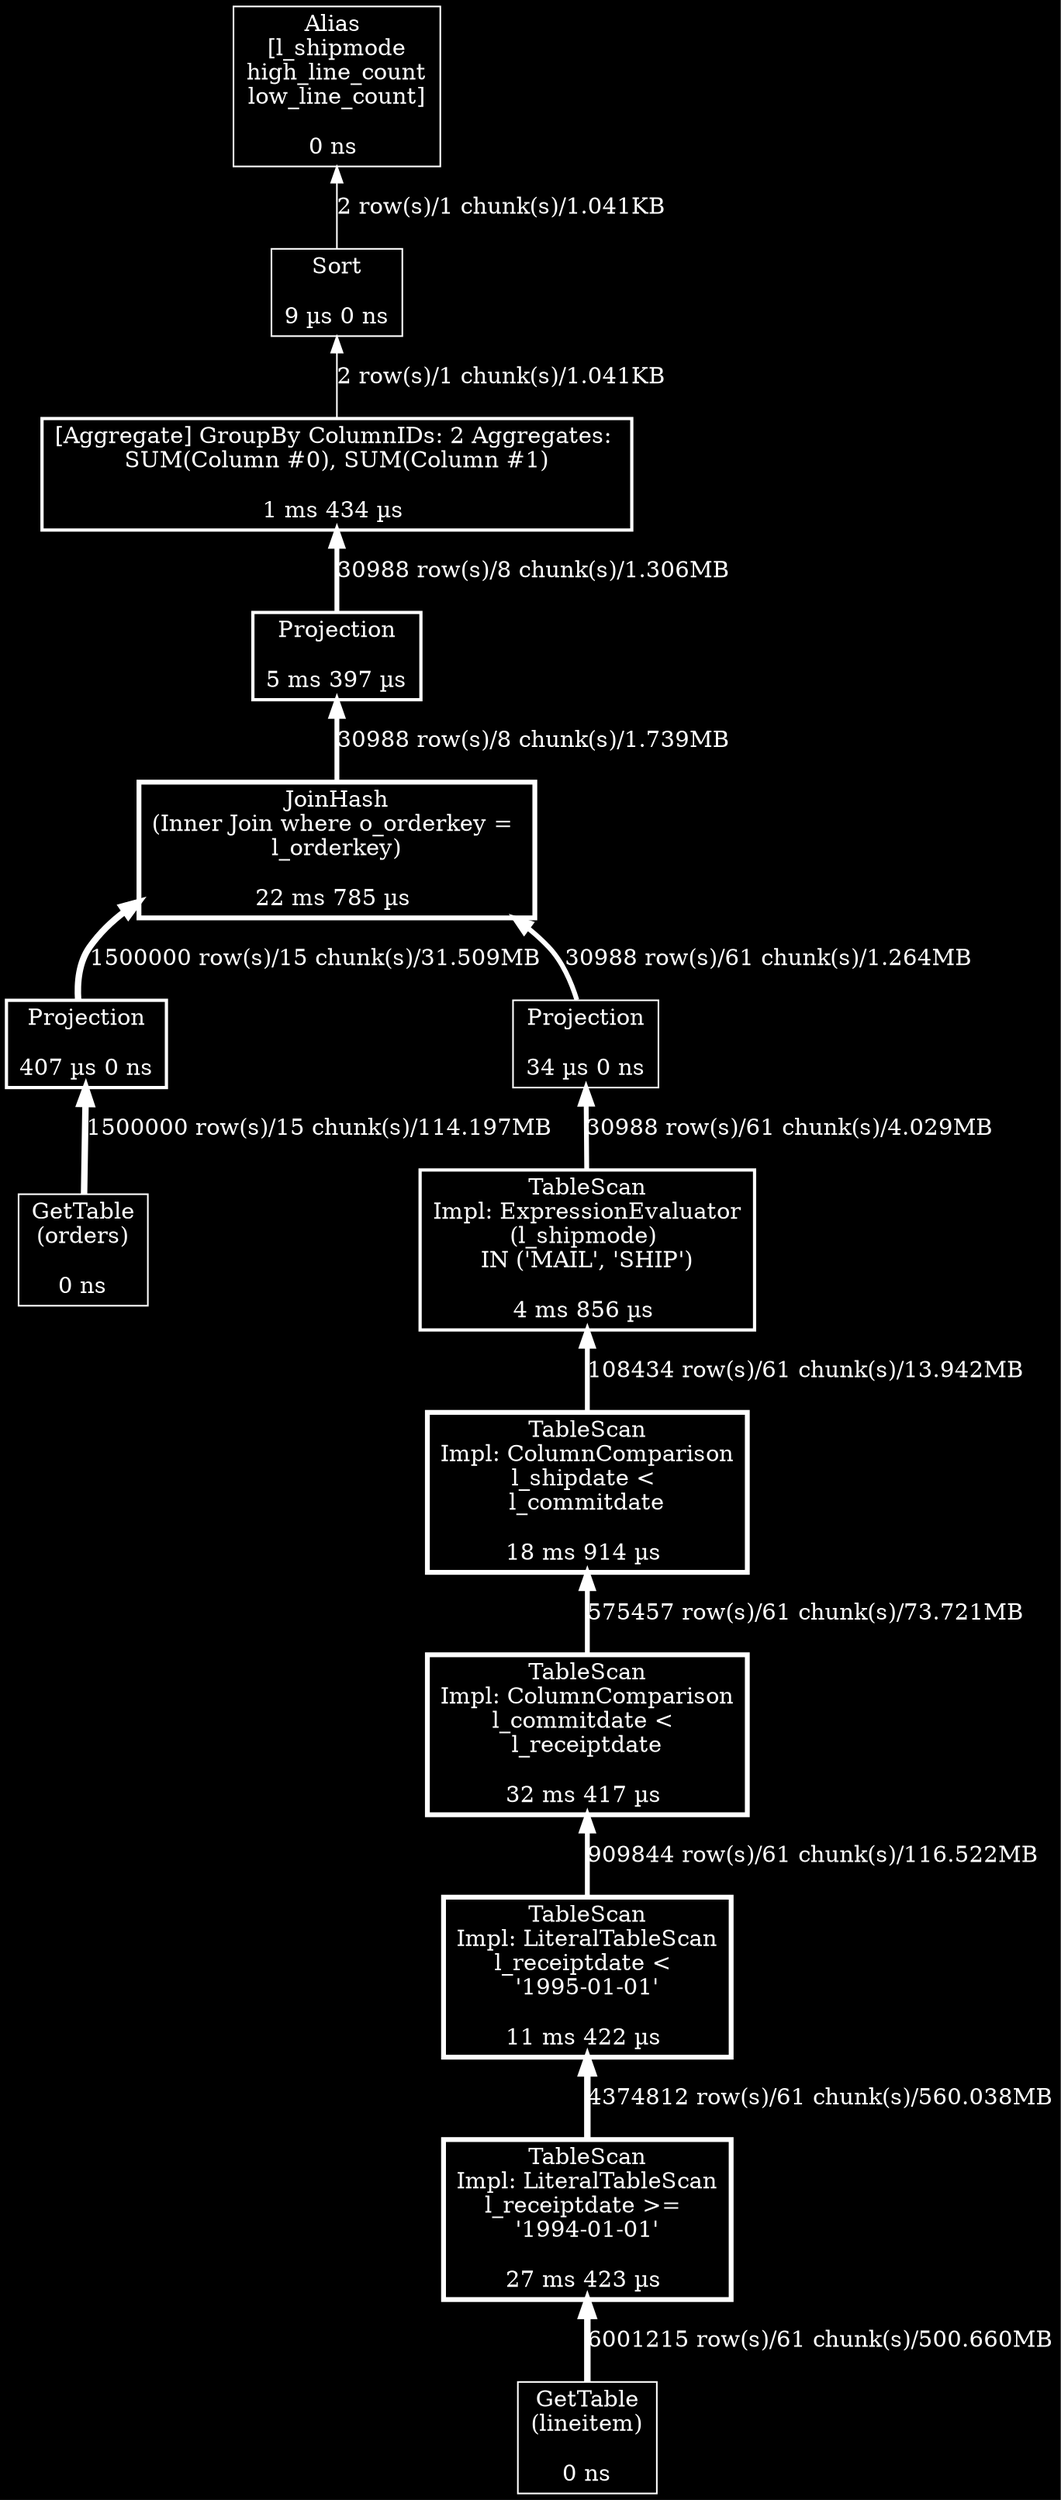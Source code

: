 digraph G {
bgcolor=black;
rankdir=BT;
ratio=compress;
94378080649472 [color=white, fontcolor=white, label="Alias \n[l_shipmode
high_line_count
low_line_count]

0 ns ", penwidth=1, shape=rectangle];
94378862449392 [color=white, fontcolor=white, label="Sort

9 µs 0 ns", penwidth=1, shape=rectangle];
94378914561728 [color=white, fontcolor=white, label="[Aggregate] GroupBy ColumnIDs: 2 Aggregates: \nSUM(Column #0), SUM(Column #1)

1 ms 434 µs ", penwidth=2, shape=rectangle];
94378862272928 [color=white, fontcolor=white, label="Projection

5 ms 397 µs", penwidth=2, shape=rectangle];
94378862495920 [color=white, fontcolor=white, label="JoinHash
(Inner Join where o_orderkey = \nl_orderkey)

22 ms 785 µs ", penwidth=3, shape=rectangle];
94378094452720 [color=white, fontcolor=white, label="Projection

407 µs 0 ns", penwidth=2, shape=rectangle];
94378010629008 [color=white, fontcolor=white, label="GetTable
(orders)

0 ns", penwidth=1, shape=rectangle];
94378093312816 [color=white, fontcolor=white, label="Projection

34 µs 0 ns", penwidth=1, shape=rectangle];
94378063869840 [color=white, fontcolor=white, label="TableScan
Impl: ExpressionEvaluator
(l_shipmode) \nIN ('MAIL', 'SHIP')

4 ms 856 µs ", penwidth=2, shape=rectangle];
94378011417136 [color=white, fontcolor=white, label="TableScan
Impl: ColumnComparison
l_shipdate < \nl_commitdate

18 ms 914 µs ", penwidth=3, shape=rectangle];
94378058835824 [color=white, fontcolor=white, label="TableScan
Impl: ColumnComparison
l_commitdate < \nl_receiptdate

32 ms 417 µs ", penwidth=3, shape=rectangle];
94378072921008 [color=white, fontcolor=white, label="TableScan
Impl: LiteralTableScan
l_receiptdate < \n'1995-01-01'

11 ms 422 µs ", penwidth=3, shape=rectangle];
94378857958464 [color=white, fontcolor=white, label="TableScan
Impl: LiteralTableScan
l_receiptdate >= \n'1994-01-01'

27 ms 423 µs ", penwidth=3, shape=rectangle];
94377997160624 [color=white, fontcolor=white, label="GetTable
(lineitem)

0 ns", penwidth=1, shape=rectangle];
94378862449392->94378080649472  [color=white, dir=forward, fontcolor=white, label="2 row(s)/1 chunk(s)/1.041KB", penwidth=1, style=solid];
94378914561728->94378862449392  [color=white, dir=forward, fontcolor=white, label="2 row(s)/1 chunk(s)/1.041KB", penwidth=1, style=solid];
94378862272928->94378914561728  [color=white, dir=forward, fontcolor=white, label="30988 row(s)/8 chunk(s)/1.306MB", penwidth=3, style=solid];
94378862495920->94378862272928  [color=white, dir=forward, fontcolor=white, label="30988 row(s)/8 chunk(s)/1.739MB", penwidth=3, style=solid];
94378094452720->94378862495920  [color=white, dir=forward, fontcolor=white, label="1500000 row(s)/15 chunk(s)/31.509MB", penwidth=4, style=solid];
94378010629008->94378094452720  [color=white, dir=forward, fontcolor=white, label="1500000 row(s)/15 chunk(s)/114.197MB", penwidth=4, style=solid];
94378093312816->94378862495920  [color=white, dir=forward, fontcolor=white, label="30988 row(s)/61 chunk(s)/1.264MB", penwidth=3, style=solid];
94378063869840->94378093312816  [color=white, dir=forward, fontcolor=white, label="30988 row(s)/61 chunk(s)/4.029MB", penwidth=3, style=solid];
94378011417136->94378063869840  [color=white, dir=forward, fontcolor=white, label="108434 row(s)/61 chunk(s)/13.942MB", penwidth=3, style=solid];
94378058835824->94378011417136  [color=white, dir=forward, fontcolor=white, label="575457 row(s)/61 chunk(s)/73.721MB", penwidth=3, style=solid];
94378072921008->94378058835824  [color=white, dir=forward, fontcolor=white, label="909844 row(s)/61 chunk(s)/116.522MB", penwidth=3, style=solid];
94378857958464->94378072921008  [color=white, dir=forward, fontcolor=white, label="4374812 row(s)/61 chunk(s)/560.038MB", penwidth=4, style=solid];
94377997160624->94378857958464  [color=white, dir=forward, fontcolor=white, label="6001215 row(s)/61 chunk(s)/500.660MB", penwidth=4, style=solid];
}

